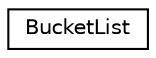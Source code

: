 digraph "Graphical Class Hierarchy"
{
 // INTERACTIVE_SVG=YES
  edge [fontname="Helvetica",fontsize="10",labelfontname="Helvetica",labelfontsize="10"];
  node [fontname="Helvetica",fontsize="10",shape=record];
  rankdir="LR";
  Node1 [label="BucketList",height=0.2,width=0.4,color="black", fillcolor="white", style="filled",URL="$class_bucket_list.html"];
}

